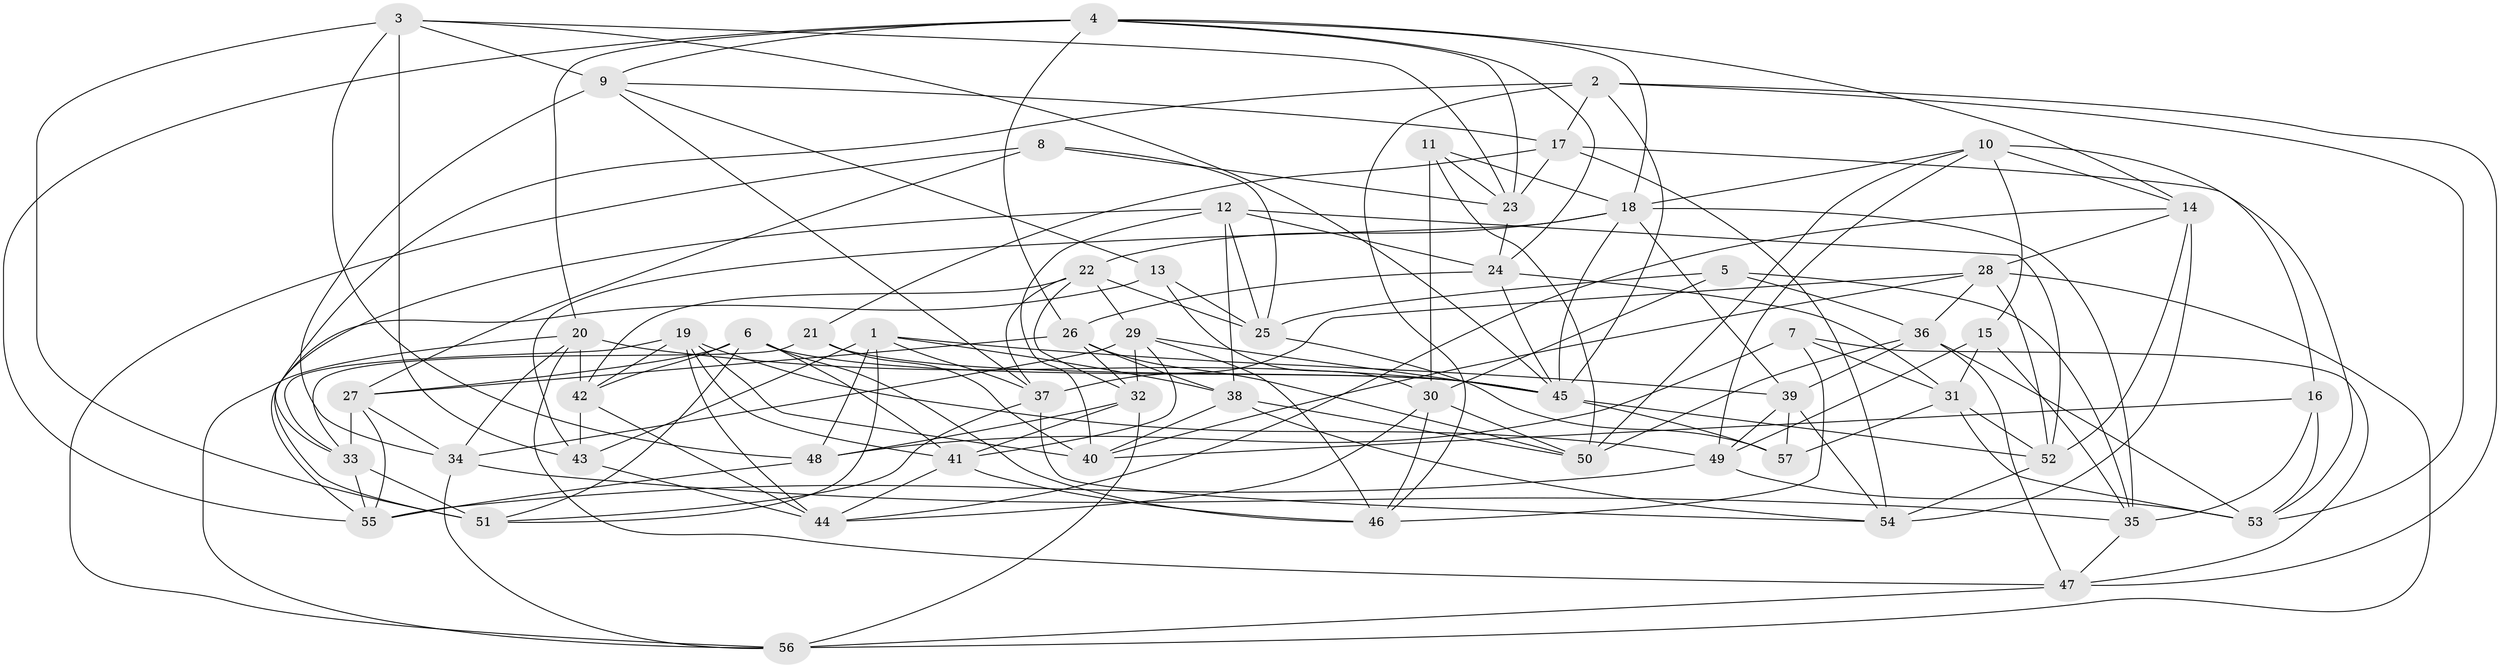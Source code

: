 // original degree distribution, {4: 1.0}
// Generated by graph-tools (version 1.1) at 2025/50/03/09/25 03:50:48]
// undirected, 57 vertices, 165 edges
graph export_dot {
graph [start="1"]
  node [color=gray90,style=filled];
  1;
  2;
  3;
  4;
  5;
  6;
  7;
  8;
  9;
  10;
  11;
  12;
  13;
  14;
  15;
  16;
  17;
  18;
  19;
  20;
  21;
  22;
  23;
  24;
  25;
  26;
  27;
  28;
  29;
  30;
  31;
  32;
  33;
  34;
  35;
  36;
  37;
  38;
  39;
  40;
  41;
  42;
  43;
  44;
  45;
  46;
  47;
  48;
  49;
  50;
  51;
  52;
  53;
  54;
  55;
  56;
  57;
  1 -- 37 [weight=1.0];
  1 -- 38 [weight=1.0];
  1 -- 39 [weight=1.0];
  1 -- 43 [weight=1.0];
  1 -- 48 [weight=1.0];
  1 -- 51 [weight=1.0];
  2 -- 17 [weight=1.0];
  2 -- 33 [weight=1.0];
  2 -- 45 [weight=1.0];
  2 -- 46 [weight=1.0];
  2 -- 47 [weight=1.0];
  2 -- 53 [weight=1.0];
  3 -- 9 [weight=1.0];
  3 -- 23 [weight=1.0];
  3 -- 43 [weight=2.0];
  3 -- 45 [weight=1.0];
  3 -- 48 [weight=2.0];
  3 -- 51 [weight=1.0];
  4 -- 9 [weight=1.0];
  4 -- 14 [weight=1.0];
  4 -- 18 [weight=1.0];
  4 -- 20 [weight=1.0];
  4 -- 23 [weight=1.0];
  4 -- 24 [weight=1.0];
  4 -- 26 [weight=1.0];
  4 -- 55 [weight=1.0];
  5 -- 25 [weight=1.0];
  5 -- 30 [weight=1.0];
  5 -- 35 [weight=1.0];
  5 -- 36 [weight=1.0];
  6 -- 27 [weight=1.0];
  6 -- 41 [weight=1.0];
  6 -- 42 [weight=1.0];
  6 -- 45 [weight=1.0];
  6 -- 46 [weight=1.0];
  6 -- 51 [weight=1.0];
  7 -- 31 [weight=1.0];
  7 -- 46 [weight=1.0];
  7 -- 47 [weight=1.0];
  7 -- 48 [weight=1.0];
  8 -- 23 [weight=1.0];
  8 -- 25 [weight=1.0];
  8 -- 27 [weight=1.0];
  8 -- 56 [weight=1.0];
  9 -- 13 [weight=1.0];
  9 -- 17 [weight=1.0];
  9 -- 34 [weight=1.0];
  9 -- 37 [weight=1.0];
  10 -- 14 [weight=1.0];
  10 -- 15 [weight=1.0];
  10 -- 16 [weight=1.0];
  10 -- 18 [weight=1.0];
  10 -- 49 [weight=1.0];
  10 -- 50 [weight=1.0];
  11 -- 18 [weight=1.0];
  11 -- 23 [weight=1.0];
  11 -- 30 [weight=1.0];
  11 -- 50 [weight=1.0];
  12 -- 24 [weight=1.0];
  12 -- 25 [weight=1.0];
  12 -- 38 [weight=1.0];
  12 -- 40 [weight=1.0];
  12 -- 51 [weight=1.0];
  12 -- 52 [weight=1.0];
  13 -- 25 [weight=1.0];
  13 -- 30 [weight=1.0];
  13 -- 55 [weight=1.0];
  14 -- 28 [weight=1.0];
  14 -- 44 [weight=1.0];
  14 -- 52 [weight=1.0];
  14 -- 54 [weight=1.0];
  15 -- 31 [weight=1.0];
  15 -- 35 [weight=1.0];
  15 -- 49 [weight=1.0];
  16 -- 35 [weight=1.0];
  16 -- 40 [weight=1.0];
  16 -- 53 [weight=1.0];
  17 -- 21 [weight=1.0];
  17 -- 23 [weight=1.0];
  17 -- 53 [weight=1.0];
  17 -- 54 [weight=1.0];
  18 -- 22 [weight=1.0];
  18 -- 35 [weight=1.0];
  18 -- 39 [weight=1.0];
  18 -- 43 [weight=1.0];
  18 -- 45 [weight=1.0];
  19 -- 33 [weight=1.0];
  19 -- 40 [weight=1.0];
  19 -- 41 [weight=1.0];
  19 -- 42 [weight=1.0];
  19 -- 44 [weight=1.0];
  19 -- 49 [weight=1.0];
  20 -- 34 [weight=1.0];
  20 -- 42 [weight=1.0];
  20 -- 45 [weight=1.0];
  20 -- 47 [weight=1.0];
  20 -- 56 [weight=1.0];
  21 -- 33 [weight=1.0];
  21 -- 40 [weight=1.0];
  21 -- 45 [weight=1.0];
  22 -- 25 [weight=1.0];
  22 -- 29 [weight=1.0];
  22 -- 32 [weight=1.0];
  22 -- 37 [weight=1.0];
  22 -- 42 [weight=1.0];
  23 -- 24 [weight=1.0];
  24 -- 26 [weight=1.0];
  24 -- 31 [weight=1.0];
  24 -- 45 [weight=1.0];
  25 -- 57 [weight=1.0];
  26 -- 27 [weight=1.0];
  26 -- 32 [weight=1.0];
  26 -- 38 [weight=1.0];
  26 -- 50 [weight=1.0];
  27 -- 33 [weight=1.0];
  27 -- 34 [weight=1.0];
  27 -- 55 [weight=1.0];
  28 -- 36 [weight=1.0];
  28 -- 37 [weight=1.0];
  28 -- 40 [weight=1.0];
  28 -- 52 [weight=1.0];
  28 -- 56 [weight=1.0];
  29 -- 32 [weight=1.0];
  29 -- 34 [weight=1.0];
  29 -- 41 [weight=1.0];
  29 -- 45 [weight=1.0];
  29 -- 46 [weight=1.0];
  30 -- 44 [weight=1.0];
  30 -- 46 [weight=1.0];
  30 -- 50 [weight=1.0];
  31 -- 52 [weight=1.0];
  31 -- 53 [weight=1.0];
  31 -- 57 [weight=1.0];
  32 -- 41 [weight=1.0];
  32 -- 48 [weight=1.0];
  32 -- 56 [weight=1.0];
  33 -- 51 [weight=1.0];
  33 -- 55 [weight=1.0];
  34 -- 35 [weight=1.0];
  34 -- 56 [weight=1.0];
  35 -- 47 [weight=1.0];
  36 -- 39 [weight=1.0];
  36 -- 47 [weight=1.0];
  36 -- 50 [weight=1.0];
  36 -- 53 [weight=1.0];
  37 -- 51 [weight=1.0];
  37 -- 54 [weight=1.0];
  38 -- 40 [weight=1.0];
  38 -- 50 [weight=1.0];
  38 -- 54 [weight=1.0];
  39 -- 49 [weight=1.0];
  39 -- 54 [weight=1.0];
  39 -- 57 [weight=1.0];
  41 -- 44 [weight=1.0];
  41 -- 46 [weight=1.0];
  42 -- 43 [weight=1.0];
  42 -- 44 [weight=1.0];
  43 -- 44 [weight=1.0];
  45 -- 52 [weight=1.0];
  45 -- 57 [weight=1.0];
  47 -- 56 [weight=1.0];
  48 -- 55 [weight=1.0];
  49 -- 53 [weight=1.0];
  49 -- 55 [weight=1.0];
  52 -- 54 [weight=1.0];
}

